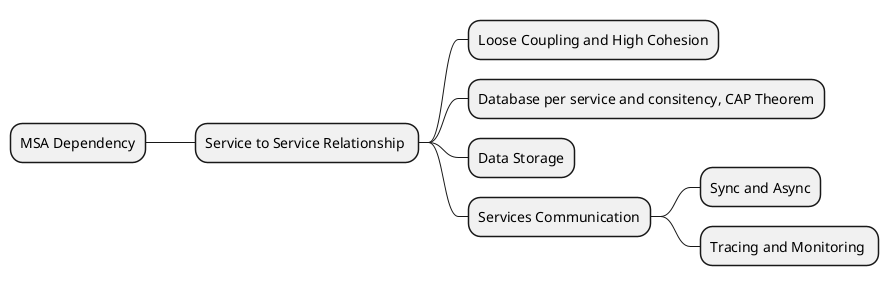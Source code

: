@startmindmap

* MSA Dependency
++ Service to Service Relationship 
+++ Loose Coupling and High Cohesion
+++ Database per service and consitency, CAP Theorem
+++ Data Storage
+++ Services Communication
++++ Sync and Async
++++ Tracing and Monitoring 




@endmindmap